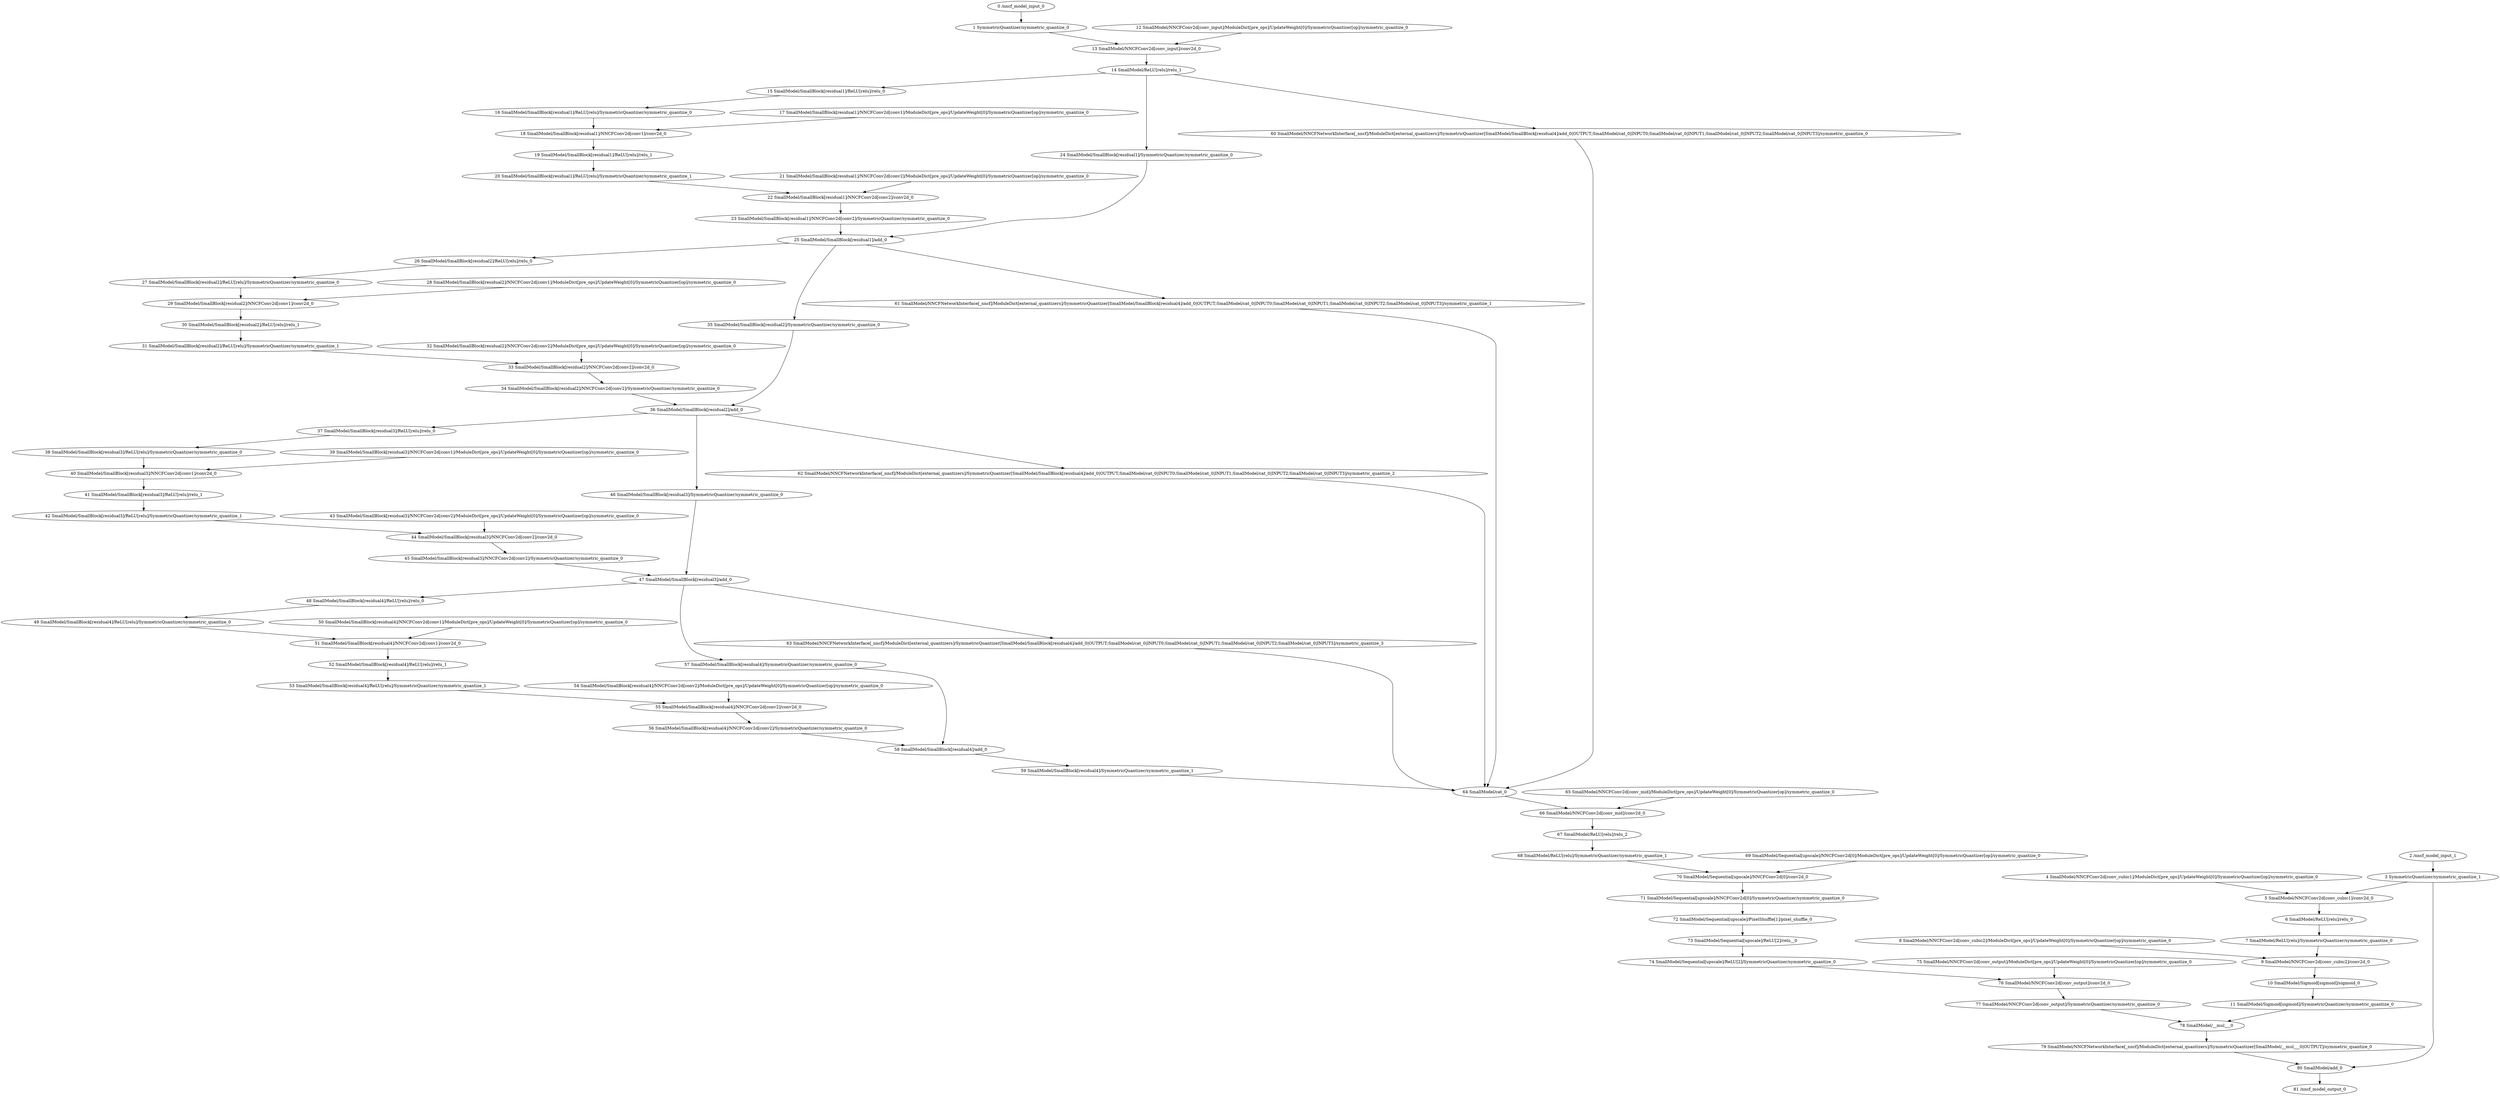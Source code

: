 strict digraph  {
"0 /nncf_model_input_0" [id=0, type=nncf_model_input];
"1 SymmetricQuantizer/symmetric_quantize_0" [id=1, type=symmetric_quantize];
"2 /nncf_model_input_1" [id=2, type=nncf_model_input];
"3 SymmetricQuantizer/symmetric_quantize_1" [id=3, type=symmetric_quantize];
"4 SmallModel/NNCFConv2d[conv_cubic1]/ModuleDict[pre_ops]/UpdateWeight[0]/SymmetricQuantizer[op]/symmetric_quantize_0" [id=4, type=symmetric_quantize];
"5 SmallModel/NNCFConv2d[conv_cubic1]/conv2d_0" [id=5, type=conv2d];
"6 SmallModel/ReLU[relu]/relu_0" [id=6, type=relu];
"7 SmallModel/ReLU[relu]/SymmetricQuantizer/symmetric_quantize_0" [id=7, type=symmetric_quantize];
"8 SmallModel/NNCFConv2d[conv_cubic2]/ModuleDict[pre_ops]/UpdateWeight[0]/SymmetricQuantizer[op]/symmetric_quantize_0" [id=8, type=symmetric_quantize];
"9 SmallModel/NNCFConv2d[conv_cubic2]/conv2d_0" [id=9, type=conv2d];
"10 SmallModel/Sigmoid[sigmoid]/sigmoid_0" [id=10, type=sigmoid];
"11 SmallModel/Sigmoid[sigmoid]/SymmetricQuantizer/symmetric_quantize_0" [id=11, type=symmetric_quantize];
"12 SmallModel/NNCFConv2d[conv_input]/ModuleDict[pre_ops]/UpdateWeight[0]/SymmetricQuantizer[op]/symmetric_quantize_0" [id=12, type=symmetric_quantize];
"13 SmallModel/NNCFConv2d[conv_input]/conv2d_0" [id=13, type=conv2d];
"14 SmallModel/ReLU[relu]/relu_1" [id=14, type=relu];
"15 SmallModel/SmallBlock[residual1]/ReLU[relu]/relu_0" [id=15, type=relu];
"16 SmallModel/SmallBlock[residual1]/ReLU[relu]/SymmetricQuantizer/symmetric_quantize_0" [id=16, type=symmetric_quantize];
"17 SmallModel/SmallBlock[residual1]/NNCFConv2d[conv1]/ModuleDict[pre_ops]/UpdateWeight[0]/SymmetricQuantizer[op]/symmetric_quantize_0" [id=17, type=symmetric_quantize];
"18 SmallModel/SmallBlock[residual1]/NNCFConv2d[conv1]/conv2d_0" [id=18, type=conv2d];
"19 SmallModel/SmallBlock[residual1]/ReLU[relu]/relu_1" [id=19, type=relu];
"20 SmallModel/SmallBlock[residual1]/ReLU[relu]/SymmetricQuantizer/symmetric_quantize_1" [id=20, type=symmetric_quantize];
"21 SmallModel/SmallBlock[residual1]/NNCFConv2d[conv2]/ModuleDict[pre_ops]/UpdateWeight[0]/SymmetricQuantizer[op]/symmetric_quantize_0" [id=21, type=symmetric_quantize];
"22 SmallModel/SmallBlock[residual1]/NNCFConv2d[conv2]/conv2d_0" [id=22, type=conv2d];
"23 SmallModel/SmallBlock[residual1]/NNCFConv2d[conv2]/SymmetricQuantizer/symmetric_quantize_0" [id=23, type=symmetric_quantize];
"24 SmallModel/SmallBlock[residual1]/SymmetricQuantizer/symmetric_quantize_0" [id=24, type=symmetric_quantize];
"25 SmallModel/SmallBlock[residual1]/add_0" [id=25, type=add];
"26 SmallModel/SmallBlock[residual2]/ReLU[relu]/relu_0" [id=26, type=relu];
"27 SmallModel/SmallBlock[residual2]/ReLU[relu]/SymmetricQuantizer/symmetric_quantize_0" [id=27, type=symmetric_quantize];
"28 SmallModel/SmallBlock[residual2]/NNCFConv2d[conv1]/ModuleDict[pre_ops]/UpdateWeight[0]/SymmetricQuantizer[op]/symmetric_quantize_0" [id=28, type=symmetric_quantize];
"29 SmallModel/SmallBlock[residual2]/NNCFConv2d[conv1]/conv2d_0" [id=29, type=conv2d];
"30 SmallModel/SmallBlock[residual2]/ReLU[relu]/relu_1" [id=30, type=relu];
"31 SmallModel/SmallBlock[residual2]/ReLU[relu]/SymmetricQuantizer/symmetric_quantize_1" [id=31, type=symmetric_quantize];
"32 SmallModel/SmallBlock[residual2]/NNCFConv2d[conv2]/ModuleDict[pre_ops]/UpdateWeight[0]/SymmetricQuantizer[op]/symmetric_quantize_0" [id=32, type=symmetric_quantize];
"33 SmallModel/SmallBlock[residual2]/NNCFConv2d[conv2]/conv2d_0" [id=33, type=conv2d];
"34 SmallModel/SmallBlock[residual2]/NNCFConv2d[conv2]/SymmetricQuantizer/symmetric_quantize_0" [id=34, type=symmetric_quantize];
"35 SmallModel/SmallBlock[residual2]/SymmetricQuantizer/symmetric_quantize_0" [id=35, type=symmetric_quantize];
"36 SmallModel/SmallBlock[residual2]/add_0" [id=36, type=add];
"37 SmallModel/SmallBlock[residual3]/ReLU[relu]/relu_0" [id=37, type=relu];
"38 SmallModel/SmallBlock[residual3]/ReLU[relu]/SymmetricQuantizer/symmetric_quantize_0" [id=38, type=symmetric_quantize];
"39 SmallModel/SmallBlock[residual3]/NNCFConv2d[conv1]/ModuleDict[pre_ops]/UpdateWeight[0]/SymmetricQuantizer[op]/symmetric_quantize_0" [id=39, type=symmetric_quantize];
"40 SmallModel/SmallBlock[residual3]/NNCFConv2d[conv1]/conv2d_0" [id=40, type=conv2d];
"41 SmallModel/SmallBlock[residual3]/ReLU[relu]/relu_1" [id=41, type=relu];
"42 SmallModel/SmallBlock[residual3]/ReLU[relu]/SymmetricQuantizer/symmetric_quantize_1" [id=42, type=symmetric_quantize];
"43 SmallModel/SmallBlock[residual3]/NNCFConv2d[conv2]/ModuleDict[pre_ops]/UpdateWeight[0]/SymmetricQuantizer[op]/symmetric_quantize_0" [id=43, type=symmetric_quantize];
"44 SmallModel/SmallBlock[residual3]/NNCFConv2d[conv2]/conv2d_0" [id=44, type=conv2d];
"45 SmallModel/SmallBlock[residual3]/NNCFConv2d[conv2]/SymmetricQuantizer/symmetric_quantize_0" [id=45, type=symmetric_quantize];
"46 SmallModel/SmallBlock[residual3]/SymmetricQuantizer/symmetric_quantize_0" [id=46, type=symmetric_quantize];
"47 SmallModel/SmallBlock[residual3]/add_0" [id=47, type=add];
"48 SmallModel/SmallBlock[residual4]/ReLU[relu]/relu_0" [id=48, type=relu];
"49 SmallModel/SmallBlock[residual4]/ReLU[relu]/SymmetricQuantizer/symmetric_quantize_0" [id=49, type=symmetric_quantize];
"50 SmallModel/SmallBlock[residual4]/NNCFConv2d[conv1]/ModuleDict[pre_ops]/UpdateWeight[0]/SymmetricQuantizer[op]/symmetric_quantize_0" [id=50, type=symmetric_quantize];
"51 SmallModel/SmallBlock[residual4]/NNCFConv2d[conv1]/conv2d_0" [id=51, type=conv2d];
"52 SmallModel/SmallBlock[residual4]/ReLU[relu]/relu_1" [id=52, type=relu];
"53 SmallModel/SmallBlock[residual4]/ReLU[relu]/SymmetricQuantizer/symmetric_quantize_1" [id=53, type=symmetric_quantize];
"54 SmallModel/SmallBlock[residual4]/NNCFConv2d[conv2]/ModuleDict[pre_ops]/UpdateWeight[0]/SymmetricQuantizer[op]/symmetric_quantize_0" [id=54, type=symmetric_quantize];
"55 SmallModel/SmallBlock[residual4]/NNCFConv2d[conv2]/conv2d_0" [id=55, type=conv2d];
"56 SmallModel/SmallBlock[residual4]/NNCFConv2d[conv2]/SymmetricQuantizer/symmetric_quantize_0" [id=56, type=symmetric_quantize];
"57 SmallModel/SmallBlock[residual4]/SymmetricQuantizer/symmetric_quantize_0" [id=57, type=symmetric_quantize];
"58 SmallModel/SmallBlock[residual4]/add_0" [id=58, type=add];
"59 SmallModel/SmallBlock[residual4]/SymmetricQuantizer/symmetric_quantize_1" [id=59, type=symmetric_quantize];
"60 SmallModel/NNCFNetworkInterface[_nncf]/ModuleDict[external_quantizers]/SymmetricQuantizer[SmallModel/SmallBlock[residual4]/add_0|OUTPUT;SmallModel/cat_0|INPUT0;SmallModel/cat_0|INPUT1;SmallModel/cat_0|INPUT2;SmallModel/cat_0|INPUT3]/symmetric_quantize_0" [id=60, type=symmetric_quantize];
"61 SmallModel/NNCFNetworkInterface[_nncf]/ModuleDict[external_quantizers]/SymmetricQuantizer[SmallModel/SmallBlock[residual4]/add_0|OUTPUT;SmallModel/cat_0|INPUT0;SmallModel/cat_0|INPUT1;SmallModel/cat_0|INPUT2;SmallModel/cat_0|INPUT3]/symmetric_quantize_1" [id=61, type=symmetric_quantize];
"62 SmallModel/NNCFNetworkInterface[_nncf]/ModuleDict[external_quantizers]/SymmetricQuantizer[SmallModel/SmallBlock[residual4]/add_0|OUTPUT;SmallModel/cat_0|INPUT0;SmallModel/cat_0|INPUT1;SmallModel/cat_0|INPUT2;SmallModel/cat_0|INPUT3]/symmetric_quantize_2" [id=62, type=symmetric_quantize];
"63 SmallModel/NNCFNetworkInterface[_nncf]/ModuleDict[external_quantizers]/SymmetricQuantizer[SmallModel/SmallBlock[residual4]/add_0|OUTPUT;SmallModel/cat_0|INPUT0;SmallModel/cat_0|INPUT1;SmallModel/cat_0|INPUT2;SmallModel/cat_0|INPUT3]/symmetric_quantize_3" [id=63, type=symmetric_quantize];
"64 SmallModel/cat_0" [id=64, type=cat];
"65 SmallModel/NNCFConv2d[conv_mid]/ModuleDict[pre_ops]/UpdateWeight[0]/SymmetricQuantizer[op]/symmetric_quantize_0" [id=65, type=symmetric_quantize];
"66 SmallModel/NNCFConv2d[conv_mid]/conv2d_0" [id=66, type=conv2d];
"67 SmallModel/ReLU[relu]/relu_2" [id=67, type=relu];
"68 SmallModel/ReLU[relu]/SymmetricQuantizer/symmetric_quantize_1" [id=68, type=symmetric_quantize];
"69 SmallModel/Sequential[upscale]/NNCFConv2d[0]/ModuleDict[pre_ops]/UpdateWeight[0]/SymmetricQuantizer[op]/symmetric_quantize_0" [id=69, type=symmetric_quantize];
"70 SmallModel/Sequential[upscale]/NNCFConv2d[0]/conv2d_0" [id=70, type=conv2d];
"71 SmallModel/Sequential[upscale]/NNCFConv2d[0]/SymmetricQuantizer/symmetric_quantize_0" [id=71, type=symmetric_quantize];
"72 SmallModel/Sequential[upscale]/PixelShuffle[1]/pixel_shuffle_0" [id=72, type=pixel_shuffle];
"73 SmallModel/Sequential[upscale]/ReLU[2]/relu__0" [id=73, type=relu_];
"74 SmallModel/Sequential[upscale]/ReLU[2]/SymmetricQuantizer/symmetric_quantize_0" [id=74, type=symmetric_quantize];
"75 SmallModel/NNCFConv2d[conv_output]/ModuleDict[pre_ops]/UpdateWeight[0]/SymmetricQuantizer[op]/symmetric_quantize_0" [id=75, type=symmetric_quantize];
"76 SmallModel/NNCFConv2d[conv_output]/conv2d_0" [id=76, type=conv2d];
"77 SmallModel/NNCFConv2d[conv_output]/SymmetricQuantizer/symmetric_quantize_0" [id=77, type=symmetric_quantize];
"78 SmallModel/__mul___0" [id=78, type=__mul__];
"79 SmallModel/NNCFNetworkInterface[_nncf]/ModuleDict[external_quantizers]/SymmetricQuantizer[SmallModel/__mul___0|OUTPUT]/symmetric_quantize_0" [id=79, type=symmetric_quantize];
"80 SmallModel/add_0" [id=80, type=add];
"81 /nncf_model_output_0" [id=81, type=nncf_model_output];
"0 /nncf_model_input_0" -> "1 SymmetricQuantizer/symmetric_quantize_0";
"1 SymmetricQuantizer/symmetric_quantize_0" -> "13 SmallModel/NNCFConv2d[conv_input]/conv2d_0";
"2 /nncf_model_input_1" -> "3 SymmetricQuantizer/symmetric_quantize_1";
"3 SymmetricQuantizer/symmetric_quantize_1" -> "5 SmallModel/NNCFConv2d[conv_cubic1]/conv2d_0";
"3 SymmetricQuantizer/symmetric_quantize_1" -> "80 SmallModel/add_0";
"4 SmallModel/NNCFConv2d[conv_cubic1]/ModuleDict[pre_ops]/UpdateWeight[0]/SymmetricQuantizer[op]/symmetric_quantize_0" -> "5 SmallModel/NNCFConv2d[conv_cubic1]/conv2d_0";
"5 SmallModel/NNCFConv2d[conv_cubic1]/conv2d_0" -> "6 SmallModel/ReLU[relu]/relu_0";
"6 SmallModel/ReLU[relu]/relu_0" -> "7 SmallModel/ReLU[relu]/SymmetricQuantizer/symmetric_quantize_0";
"7 SmallModel/ReLU[relu]/SymmetricQuantizer/symmetric_quantize_0" -> "9 SmallModel/NNCFConv2d[conv_cubic2]/conv2d_0";
"8 SmallModel/NNCFConv2d[conv_cubic2]/ModuleDict[pre_ops]/UpdateWeight[0]/SymmetricQuantizer[op]/symmetric_quantize_0" -> "9 SmallModel/NNCFConv2d[conv_cubic2]/conv2d_0";
"9 SmallModel/NNCFConv2d[conv_cubic2]/conv2d_0" -> "10 SmallModel/Sigmoid[sigmoid]/sigmoid_0";
"10 SmallModel/Sigmoid[sigmoid]/sigmoid_0" -> "11 SmallModel/Sigmoid[sigmoid]/SymmetricQuantizer/symmetric_quantize_0";
"11 SmallModel/Sigmoid[sigmoid]/SymmetricQuantizer/symmetric_quantize_0" -> "78 SmallModel/__mul___0";
"12 SmallModel/NNCFConv2d[conv_input]/ModuleDict[pre_ops]/UpdateWeight[0]/SymmetricQuantizer[op]/symmetric_quantize_0" -> "13 SmallModel/NNCFConv2d[conv_input]/conv2d_0";
"13 SmallModel/NNCFConv2d[conv_input]/conv2d_0" -> "14 SmallModel/ReLU[relu]/relu_1";
"14 SmallModel/ReLU[relu]/relu_1" -> "15 SmallModel/SmallBlock[residual1]/ReLU[relu]/relu_0";
"14 SmallModel/ReLU[relu]/relu_1" -> "24 SmallModel/SmallBlock[residual1]/SymmetricQuantizer/symmetric_quantize_0";
"14 SmallModel/ReLU[relu]/relu_1" -> "60 SmallModel/NNCFNetworkInterface[_nncf]/ModuleDict[external_quantizers]/SymmetricQuantizer[SmallModel/SmallBlock[residual4]/add_0|OUTPUT;SmallModel/cat_0|INPUT0;SmallModel/cat_0|INPUT1;SmallModel/cat_0|INPUT2;SmallModel/cat_0|INPUT3]/symmetric_quantize_0";
"15 SmallModel/SmallBlock[residual1]/ReLU[relu]/relu_0" -> "16 SmallModel/SmallBlock[residual1]/ReLU[relu]/SymmetricQuantizer/symmetric_quantize_0";
"16 SmallModel/SmallBlock[residual1]/ReLU[relu]/SymmetricQuantizer/symmetric_quantize_0" -> "18 SmallModel/SmallBlock[residual1]/NNCFConv2d[conv1]/conv2d_0";
"17 SmallModel/SmallBlock[residual1]/NNCFConv2d[conv1]/ModuleDict[pre_ops]/UpdateWeight[0]/SymmetricQuantizer[op]/symmetric_quantize_0" -> "18 SmallModel/SmallBlock[residual1]/NNCFConv2d[conv1]/conv2d_0";
"18 SmallModel/SmallBlock[residual1]/NNCFConv2d[conv1]/conv2d_0" -> "19 SmallModel/SmallBlock[residual1]/ReLU[relu]/relu_1";
"19 SmallModel/SmallBlock[residual1]/ReLU[relu]/relu_1" -> "20 SmallModel/SmallBlock[residual1]/ReLU[relu]/SymmetricQuantizer/symmetric_quantize_1";
"20 SmallModel/SmallBlock[residual1]/ReLU[relu]/SymmetricQuantizer/symmetric_quantize_1" -> "22 SmallModel/SmallBlock[residual1]/NNCFConv2d[conv2]/conv2d_0";
"21 SmallModel/SmallBlock[residual1]/NNCFConv2d[conv2]/ModuleDict[pre_ops]/UpdateWeight[0]/SymmetricQuantizer[op]/symmetric_quantize_0" -> "22 SmallModel/SmallBlock[residual1]/NNCFConv2d[conv2]/conv2d_0";
"22 SmallModel/SmallBlock[residual1]/NNCFConv2d[conv2]/conv2d_0" -> "23 SmallModel/SmallBlock[residual1]/NNCFConv2d[conv2]/SymmetricQuantizer/symmetric_quantize_0";
"23 SmallModel/SmallBlock[residual1]/NNCFConv2d[conv2]/SymmetricQuantizer/symmetric_quantize_0" -> "25 SmallModel/SmallBlock[residual1]/add_0";
"24 SmallModel/SmallBlock[residual1]/SymmetricQuantizer/symmetric_quantize_0" -> "25 SmallModel/SmallBlock[residual1]/add_0";
"25 SmallModel/SmallBlock[residual1]/add_0" -> "26 SmallModel/SmallBlock[residual2]/ReLU[relu]/relu_0";
"25 SmallModel/SmallBlock[residual1]/add_0" -> "35 SmallModel/SmallBlock[residual2]/SymmetricQuantizer/symmetric_quantize_0";
"25 SmallModel/SmallBlock[residual1]/add_0" -> "61 SmallModel/NNCFNetworkInterface[_nncf]/ModuleDict[external_quantizers]/SymmetricQuantizer[SmallModel/SmallBlock[residual4]/add_0|OUTPUT;SmallModel/cat_0|INPUT0;SmallModel/cat_0|INPUT1;SmallModel/cat_0|INPUT2;SmallModel/cat_0|INPUT3]/symmetric_quantize_1";
"26 SmallModel/SmallBlock[residual2]/ReLU[relu]/relu_0" -> "27 SmallModel/SmallBlock[residual2]/ReLU[relu]/SymmetricQuantizer/symmetric_quantize_0";
"27 SmallModel/SmallBlock[residual2]/ReLU[relu]/SymmetricQuantizer/symmetric_quantize_0" -> "29 SmallModel/SmallBlock[residual2]/NNCFConv2d[conv1]/conv2d_0";
"28 SmallModel/SmallBlock[residual2]/NNCFConv2d[conv1]/ModuleDict[pre_ops]/UpdateWeight[0]/SymmetricQuantizer[op]/symmetric_quantize_0" -> "29 SmallModel/SmallBlock[residual2]/NNCFConv2d[conv1]/conv2d_0";
"29 SmallModel/SmallBlock[residual2]/NNCFConv2d[conv1]/conv2d_0" -> "30 SmallModel/SmallBlock[residual2]/ReLU[relu]/relu_1";
"30 SmallModel/SmallBlock[residual2]/ReLU[relu]/relu_1" -> "31 SmallModel/SmallBlock[residual2]/ReLU[relu]/SymmetricQuantizer/symmetric_quantize_1";
"31 SmallModel/SmallBlock[residual2]/ReLU[relu]/SymmetricQuantizer/symmetric_quantize_1" -> "33 SmallModel/SmallBlock[residual2]/NNCFConv2d[conv2]/conv2d_0";
"32 SmallModel/SmallBlock[residual2]/NNCFConv2d[conv2]/ModuleDict[pre_ops]/UpdateWeight[0]/SymmetricQuantizer[op]/symmetric_quantize_0" -> "33 SmallModel/SmallBlock[residual2]/NNCFConv2d[conv2]/conv2d_0";
"33 SmallModel/SmallBlock[residual2]/NNCFConv2d[conv2]/conv2d_0" -> "34 SmallModel/SmallBlock[residual2]/NNCFConv2d[conv2]/SymmetricQuantizer/symmetric_quantize_0";
"34 SmallModel/SmallBlock[residual2]/NNCFConv2d[conv2]/SymmetricQuantizer/symmetric_quantize_0" -> "36 SmallModel/SmallBlock[residual2]/add_0";
"35 SmallModel/SmallBlock[residual2]/SymmetricQuantizer/symmetric_quantize_0" -> "36 SmallModel/SmallBlock[residual2]/add_0";
"36 SmallModel/SmallBlock[residual2]/add_0" -> "37 SmallModel/SmallBlock[residual3]/ReLU[relu]/relu_0";
"36 SmallModel/SmallBlock[residual2]/add_0" -> "46 SmallModel/SmallBlock[residual3]/SymmetricQuantizer/symmetric_quantize_0";
"36 SmallModel/SmallBlock[residual2]/add_0" -> "62 SmallModel/NNCFNetworkInterface[_nncf]/ModuleDict[external_quantizers]/SymmetricQuantizer[SmallModel/SmallBlock[residual4]/add_0|OUTPUT;SmallModel/cat_0|INPUT0;SmallModel/cat_0|INPUT1;SmallModel/cat_0|INPUT2;SmallModel/cat_0|INPUT3]/symmetric_quantize_2";
"37 SmallModel/SmallBlock[residual3]/ReLU[relu]/relu_0" -> "38 SmallModel/SmallBlock[residual3]/ReLU[relu]/SymmetricQuantizer/symmetric_quantize_0";
"38 SmallModel/SmallBlock[residual3]/ReLU[relu]/SymmetricQuantizer/symmetric_quantize_0" -> "40 SmallModel/SmallBlock[residual3]/NNCFConv2d[conv1]/conv2d_0";
"39 SmallModel/SmallBlock[residual3]/NNCFConv2d[conv1]/ModuleDict[pre_ops]/UpdateWeight[0]/SymmetricQuantizer[op]/symmetric_quantize_0" -> "40 SmallModel/SmallBlock[residual3]/NNCFConv2d[conv1]/conv2d_0";
"40 SmallModel/SmallBlock[residual3]/NNCFConv2d[conv1]/conv2d_0" -> "41 SmallModel/SmallBlock[residual3]/ReLU[relu]/relu_1";
"41 SmallModel/SmallBlock[residual3]/ReLU[relu]/relu_1" -> "42 SmallModel/SmallBlock[residual3]/ReLU[relu]/SymmetricQuantizer/symmetric_quantize_1";
"42 SmallModel/SmallBlock[residual3]/ReLU[relu]/SymmetricQuantizer/symmetric_quantize_1" -> "44 SmallModel/SmallBlock[residual3]/NNCFConv2d[conv2]/conv2d_0";
"43 SmallModel/SmallBlock[residual3]/NNCFConv2d[conv2]/ModuleDict[pre_ops]/UpdateWeight[0]/SymmetricQuantizer[op]/symmetric_quantize_0" -> "44 SmallModel/SmallBlock[residual3]/NNCFConv2d[conv2]/conv2d_0";
"44 SmallModel/SmallBlock[residual3]/NNCFConv2d[conv2]/conv2d_0" -> "45 SmallModel/SmallBlock[residual3]/NNCFConv2d[conv2]/SymmetricQuantizer/symmetric_quantize_0";
"45 SmallModel/SmallBlock[residual3]/NNCFConv2d[conv2]/SymmetricQuantizer/symmetric_quantize_0" -> "47 SmallModel/SmallBlock[residual3]/add_0";
"46 SmallModel/SmallBlock[residual3]/SymmetricQuantizer/symmetric_quantize_0" -> "47 SmallModel/SmallBlock[residual3]/add_0";
"47 SmallModel/SmallBlock[residual3]/add_0" -> "48 SmallModel/SmallBlock[residual4]/ReLU[relu]/relu_0";
"47 SmallModel/SmallBlock[residual3]/add_0" -> "57 SmallModel/SmallBlock[residual4]/SymmetricQuantizer/symmetric_quantize_0";
"47 SmallModel/SmallBlock[residual3]/add_0" -> "63 SmallModel/NNCFNetworkInterface[_nncf]/ModuleDict[external_quantizers]/SymmetricQuantizer[SmallModel/SmallBlock[residual4]/add_0|OUTPUT;SmallModel/cat_0|INPUT0;SmallModel/cat_0|INPUT1;SmallModel/cat_0|INPUT2;SmallModel/cat_0|INPUT3]/symmetric_quantize_3";
"48 SmallModel/SmallBlock[residual4]/ReLU[relu]/relu_0" -> "49 SmallModel/SmallBlock[residual4]/ReLU[relu]/SymmetricQuantizer/symmetric_quantize_0";
"49 SmallModel/SmallBlock[residual4]/ReLU[relu]/SymmetricQuantizer/symmetric_quantize_0" -> "51 SmallModel/SmallBlock[residual4]/NNCFConv2d[conv1]/conv2d_0";
"50 SmallModel/SmallBlock[residual4]/NNCFConv2d[conv1]/ModuleDict[pre_ops]/UpdateWeight[0]/SymmetricQuantizer[op]/symmetric_quantize_0" -> "51 SmallModel/SmallBlock[residual4]/NNCFConv2d[conv1]/conv2d_0";
"51 SmallModel/SmallBlock[residual4]/NNCFConv2d[conv1]/conv2d_0" -> "52 SmallModel/SmallBlock[residual4]/ReLU[relu]/relu_1";
"52 SmallModel/SmallBlock[residual4]/ReLU[relu]/relu_1" -> "53 SmallModel/SmallBlock[residual4]/ReLU[relu]/SymmetricQuantizer/symmetric_quantize_1";
"53 SmallModel/SmallBlock[residual4]/ReLU[relu]/SymmetricQuantizer/symmetric_quantize_1" -> "55 SmallModel/SmallBlock[residual4]/NNCFConv2d[conv2]/conv2d_0";
"54 SmallModel/SmallBlock[residual4]/NNCFConv2d[conv2]/ModuleDict[pre_ops]/UpdateWeight[0]/SymmetricQuantizer[op]/symmetric_quantize_0" -> "55 SmallModel/SmallBlock[residual4]/NNCFConv2d[conv2]/conv2d_0";
"55 SmallModel/SmallBlock[residual4]/NNCFConv2d[conv2]/conv2d_0" -> "56 SmallModel/SmallBlock[residual4]/NNCFConv2d[conv2]/SymmetricQuantizer/symmetric_quantize_0";
"56 SmallModel/SmallBlock[residual4]/NNCFConv2d[conv2]/SymmetricQuantizer/symmetric_quantize_0" -> "58 SmallModel/SmallBlock[residual4]/add_0";
"57 SmallModel/SmallBlock[residual4]/SymmetricQuantizer/symmetric_quantize_0" -> "58 SmallModel/SmallBlock[residual4]/add_0";
"58 SmallModel/SmallBlock[residual4]/add_0" -> "59 SmallModel/SmallBlock[residual4]/SymmetricQuantizer/symmetric_quantize_1";
"59 SmallModel/SmallBlock[residual4]/SymmetricQuantizer/symmetric_quantize_1" -> "64 SmallModel/cat_0";
"60 SmallModel/NNCFNetworkInterface[_nncf]/ModuleDict[external_quantizers]/SymmetricQuantizer[SmallModel/SmallBlock[residual4]/add_0|OUTPUT;SmallModel/cat_0|INPUT0;SmallModel/cat_0|INPUT1;SmallModel/cat_0|INPUT2;SmallModel/cat_0|INPUT3]/symmetric_quantize_0" -> "64 SmallModel/cat_0";
"61 SmallModel/NNCFNetworkInterface[_nncf]/ModuleDict[external_quantizers]/SymmetricQuantizer[SmallModel/SmallBlock[residual4]/add_0|OUTPUT;SmallModel/cat_0|INPUT0;SmallModel/cat_0|INPUT1;SmallModel/cat_0|INPUT2;SmallModel/cat_0|INPUT3]/symmetric_quantize_1" -> "64 SmallModel/cat_0";
"62 SmallModel/NNCFNetworkInterface[_nncf]/ModuleDict[external_quantizers]/SymmetricQuantizer[SmallModel/SmallBlock[residual4]/add_0|OUTPUT;SmallModel/cat_0|INPUT0;SmallModel/cat_0|INPUT1;SmallModel/cat_0|INPUT2;SmallModel/cat_0|INPUT3]/symmetric_quantize_2" -> "64 SmallModel/cat_0";
"63 SmallModel/NNCFNetworkInterface[_nncf]/ModuleDict[external_quantizers]/SymmetricQuantizer[SmallModel/SmallBlock[residual4]/add_0|OUTPUT;SmallModel/cat_0|INPUT0;SmallModel/cat_0|INPUT1;SmallModel/cat_0|INPUT2;SmallModel/cat_0|INPUT3]/symmetric_quantize_3" -> "64 SmallModel/cat_0";
"64 SmallModel/cat_0" -> "66 SmallModel/NNCFConv2d[conv_mid]/conv2d_0";
"65 SmallModel/NNCFConv2d[conv_mid]/ModuleDict[pre_ops]/UpdateWeight[0]/SymmetricQuantizer[op]/symmetric_quantize_0" -> "66 SmallModel/NNCFConv2d[conv_mid]/conv2d_0";
"66 SmallModel/NNCFConv2d[conv_mid]/conv2d_0" -> "67 SmallModel/ReLU[relu]/relu_2";
"67 SmallModel/ReLU[relu]/relu_2" -> "68 SmallModel/ReLU[relu]/SymmetricQuantizer/symmetric_quantize_1";
"68 SmallModel/ReLU[relu]/SymmetricQuantizer/symmetric_quantize_1" -> "70 SmallModel/Sequential[upscale]/NNCFConv2d[0]/conv2d_0";
"69 SmallModel/Sequential[upscale]/NNCFConv2d[0]/ModuleDict[pre_ops]/UpdateWeight[0]/SymmetricQuantizer[op]/symmetric_quantize_0" -> "70 SmallModel/Sequential[upscale]/NNCFConv2d[0]/conv2d_0";
"70 SmallModel/Sequential[upscale]/NNCFConv2d[0]/conv2d_0" -> "71 SmallModel/Sequential[upscale]/NNCFConv2d[0]/SymmetricQuantizer/symmetric_quantize_0";
"71 SmallModel/Sequential[upscale]/NNCFConv2d[0]/SymmetricQuantizer/symmetric_quantize_0" -> "72 SmallModel/Sequential[upscale]/PixelShuffle[1]/pixel_shuffle_0";
"72 SmallModel/Sequential[upscale]/PixelShuffle[1]/pixel_shuffle_0" -> "73 SmallModel/Sequential[upscale]/ReLU[2]/relu__0";
"73 SmallModel/Sequential[upscale]/ReLU[2]/relu__0" -> "74 SmallModel/Sequential[upscale]/ReLU[2]/SymmetricQuantizer/symmetric_quantize_0";
"74 SmallModel/Sequential[upscale]/ReLU[2]/SymmetricQuantizer/symmetric_quantize_0" -> "76 SmallModel/NNCFConv2d[conv_output]/conv2d_0";
"75 SmallModel/NNCFConv2d[conv_output]/ModuleDict[pre_ops]/UpdateWeight[0]/SymmetricQuantizer[op]/symmetric_quantize_0" -> "76 SmallModel/NNCFConv2d[conv_output]/conv2d_0";
"76 SmallModel/NNCFConv2d[conv_output]/conv2d_0" -> "77 SmallModel/NNCFConv2d[conv_output]/SymmetricQuantizer/symmetric_quantize_0";
"77 SmallModel/NNCFConv2d[conv_output]/SymmetricQuantizer/symmetric_quantize_0" -> "78 SmallModel/__mul___0";
"78 SmallModel/__mul___0" -> "79 SmallModel/NNCFNetworkInterface[_nncf]/ModuleDict[external_quantizers]/SymmetricQuantizer[SmallModel/__mul___0|OUTPUT]/symmetric_quantize_0";
"79 SmallModel/NNCFNetworkInterface[_nncf]/ModuleDict[external_quantizers]/SymmetricQuantizer[SmallModel/__mul___0|OUTPUT]/symmetric_quantize_0" -> "80 SmallModel/add_0";
"80 SmallModel/add_0" -> "81 /nncf_model_output_0";
}
